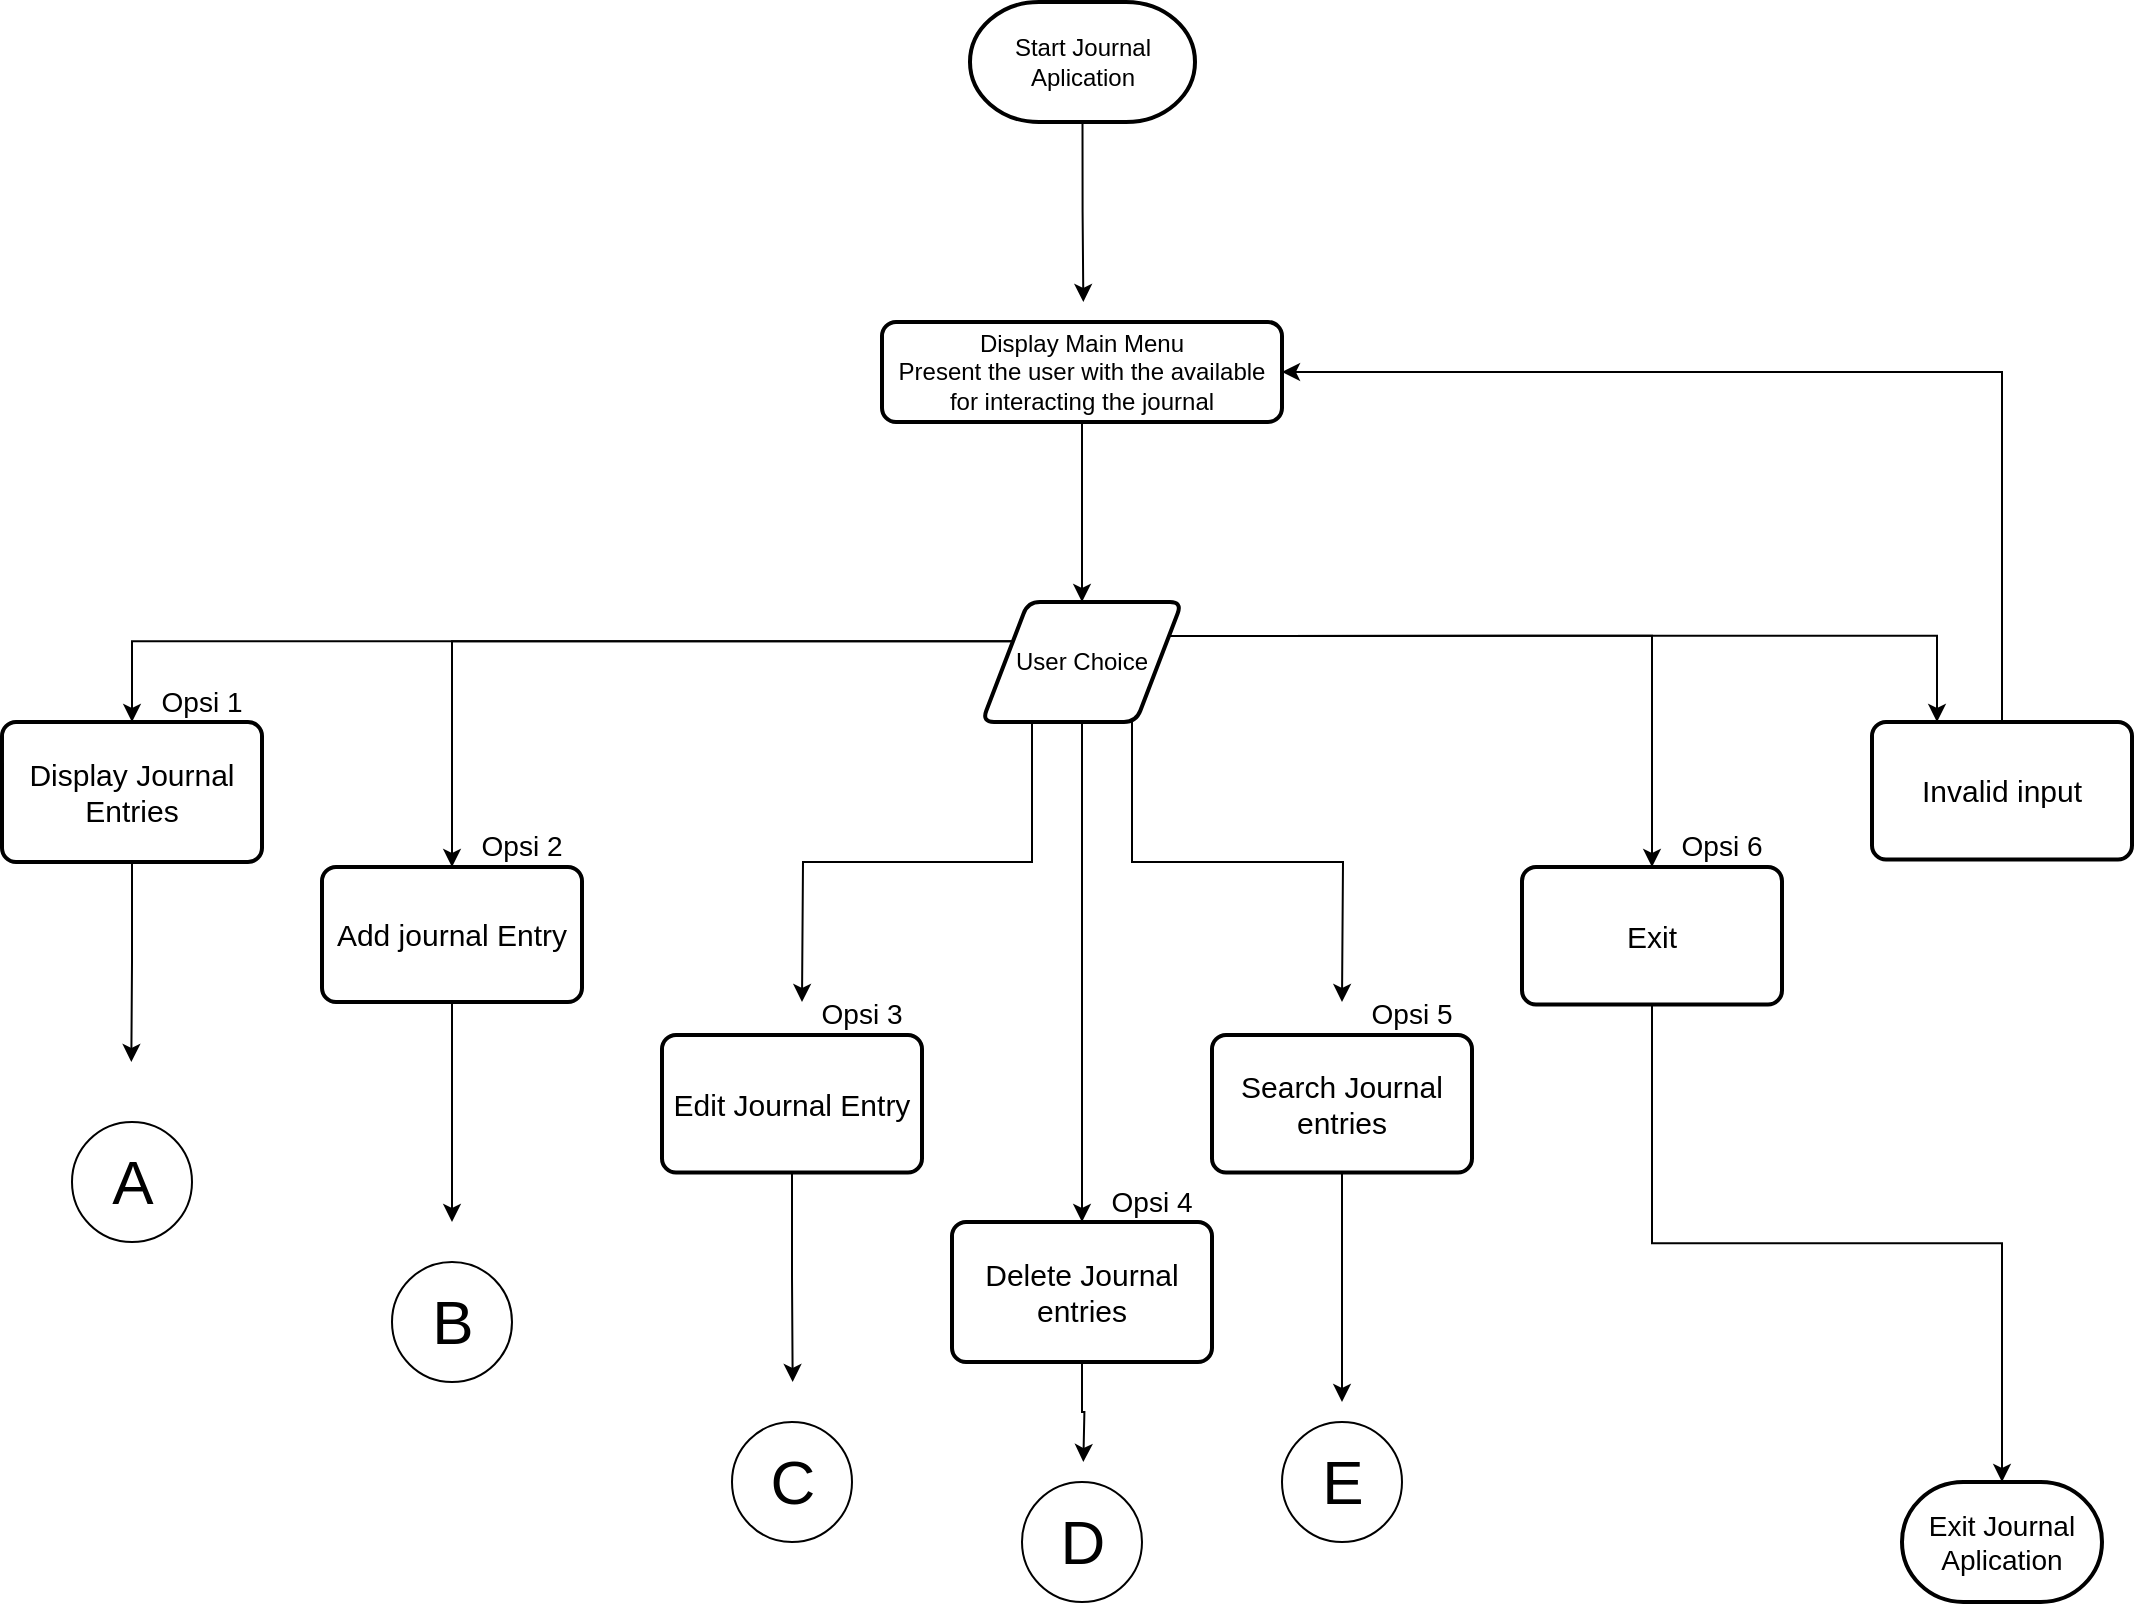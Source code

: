 <mxfile version="24.2.5" type="device" pages="6">
  <diagram name="main menu" id="_TrwueEMFc0tKbt6c7GQ">
    <mxGraphModel dx="1837" dy="1349" grid="1" gridSize="10" guides="1" tooltips="1" connect="1" arrows="1" fold="1" page="1" pageScale="1" pageWidth="1100" pageHeight="850" math="0" shadow="0">
      <root>
        <mxCell id="0" />
        <mxCell id="1" parent="0" />
        <mxCell id="dwFOYGf80-JnJF7zCyJz-13" style="edgeStyle=orthogonalEdgeStyle;rounded=0;orthogonalLoop=1;jettySize=auto;html=1;exitX=0.5;exitY=1;exitDx=0;exitDy=0;exitPerimeter=0;" edge="1" parent="1" source="dwFOYGf80-JnJF7zCyJz-1">
          <mxGeometry relative="1" as="geometry">
            <mxPoint x="550.667" y="170" as="targetPoint" />
          </mxGeometry>
        </mxCell>
        <mxCell id="dwFOYGf80-JnJF7zCyJz-1" value="Start Journal Aplication" style="strokeWidth=2;html=1;shape=mxgraph.flowchart.terminator;whiteSpace=wrap;" vertex="1" parent="1">
          <mxGeometry x="494" y="20" width="112.5" height="60" as="geometry" />
        </mxCell>
        <mxCell id="dwFOYGf80-JnJF7zCyJz-53" style="edgeStyle=orthogonalEdgeStyle;rounded=0;orthogonalLoop=1;jettySize=auto;html=1;exitX=0.5;exitY=1;exitDx=0;exitDy=0;entryX=0.5;entryY=0;entryDx=0;entryDy=0;" edge="1" parent="1" source="dwFOYGf80-JnJF7zCyJz-2" target="dwFOYGf80-JnJF7zCyJz-29">
          <mxGeometry relative="1" as="geometry" />
        </mxCell>
        <mxCell id="dwFOYGf80-JnJF7zCyJz-2" value="Display Main Menu&lt;div&gt;Present the user with the available for interacting the journal&lt;/div&gt;" style="rounded=1;whiteSpace=wrap;html=1;absoluteArcSize=1;arcSize=14;strokeWidth=2;" vertex="1" parent="1">
          <mxGeometry x="450" y="180" width="200" height="50" as="geometry" />
        </mxCell>
        <mxCell id="dwFOYGf80-JnJF7zCyJz-40" style="edgeStyle=orthogonalEdgeStyle;rounded=0;orthogonalLoop=1;jettySize=auto;html=1;exitX=0.5;exitY=1;exitDx=0;exitDy=0;" edge="1" parent="1" source="dwFOYGf80-JnJF7zCyJz-5">
          <mxGeometry relative="1" as="geometry">
            <mxPoint x="74.667" y="550" as="targetPoint" />
          </mxGeometry>
        </mxCell>
        <mxCell id="dwFOYGf80-JnJF7zCyJz-5" value="Display Journal Entries" style="rounded=1;whiteSpace=wrap;html=1;absoluteArcSize=1;arcSize=14;strokeWidth=2;fontSize=15;" vertex="1" parent="1">
          <mxGeometry x="10" y="380" width="130" height="70" as="geometry" />
        </mxCell>
        <mxCell id="dwFOYGf80-JnJF7zCyJz-41" style="edgeStyle=orthogonalEdgeStyle;rounded=0;orthogonalLoop=1;jettySize=auto;html=1;" edge="1" parent="1" source="dwFOYGf80-JnJF7zCyJz-6">
          <mxGeometry relative="1" as="geometry">
            <mxPoint x="235" y="630" as="targetPoint" />
          </mxGeometry>
        </mxCell>
        <mxCell id="dwFOYGf80-JnJF7zCyJz-6" value="Add journal Entry" style="rounded=1;whiteSpace=wrap;html=1;absoluteArcSize=1;arcSize=14;strokeWidth=2;fontSize=15;" vertex="1" parent="1">
          <mxGeometry x="170" y="452.5" width="130" height="67.5" as="geometry" />
        </mxCell>
        <mxCell id="dwFOYGf80-JnJF7zCyJz-42" style="edgeStyle=orthogonalEdgeStyle;rounded=0;orthogonalLoop=1;jettySize=auto;html=1;exitX=0.5;exitY=1;exitDx=0;exitDy=0;" edge="1" parent="1" source="dwFOYGf80-JnJF7zCyJz-7">
          <mxGeometry relative="1" as="geometry">
            <mxPoint x="405.333" y="710" as="targetPoint" />
          </mxGeometry>
        </mxCell>
        <mxCell id="dwFOYGf80-JnJF7zCyJz-7" value="Edit Journal Entry" style="rounded=1;whiteSpace=wrap;html=1;absoluteArcSize=1;arcSize=14;strokeWidth=2;fontSize=15;" vertex="1" parent="1">
          <mxGeometry x="340" y="536.5" width="130" height="68.75" as="geometry" />
        </mxCell>
        <mxCell id="dwFOYGf80-JnJF7zCyJz-44" style="edgeStyle=orthogonalEdgeStyle;rounded=0;orthogonalLoop=1;jettySize=auto;html=1;exitX=0.5;exitY=1;exitDx=0;exitDy=0;" edge="1" parent="1" source="dwFOYGf80-JnJF7zCyJz-8">
          <mxGeometry relative="1" as="geometry">
            <mxPoint x="680" y="720" as="targetPoint" />
          </mxGeometry>
        </mxCell>
        <mxCell id="dwFOYGf80-JnJF7zCyJz-8" value="Search Journal entries" style="rounded=1;whiteSpace=wrap;html=1;absoluteArcSize=1;arcSize=14;strokeWidth=2;fontSize=15;" vertex="1" parent="1">
          <mxGeometry x="615" y="536.5" width="130" height="68.75" as="geometry" />
        </mxCell>
        <mxCell id="dwFOYGf80-JnJF7zCyJz-43" style="edgeStyle=orthogonalEdgeStyle;rounded=0;orthogonalLoop=1;jettySize=auto;html=1;exitX=0.5;exitY=1;exitDx=0;exitDy=0;" edge="1" parent="1" source="dwFOYGf80-JnJF7zCyJz-9">
          <mxGeometry relative="1" as="geometry">
            <mxPoint x="550.667" y="750" as="targetPoint" />
          </mxGeometry>
        </mxCell>
        <mxCell id="dwFOYGf80-JnJF7zCyJz-9" value="Delete Journal entries" style="rounded=1;whiteSpace=wrap;html=1;absoluteArcSize=1;arcSize=14;strokeWidth=2;fontSize=15;" vertex="1" parent="1">
          <mxGeometry x="485" y="630" width="130" height="70" as="geometry" />
        </mxCell>
        <mxCell id="dwFOYGf80-JnJF7zCyJz-10" value="Exit" style="rounded=1;whiteSpace=wrap;html=1;absoluteArcSize=1;arcSize=14;strokeWidth=2;fontSize=15;" vertex="1" parent="1">
          <mxGeometry x="770" y="452.5" width="130" height="68.75" as="geometry" />
        </mxCell>
        <mxCell id="dwFOYGf80-JnJF7zCyJz-21" value="Exit Journal Aplication" style="strokeWidth=2;html=1;shape=mxgraph.flowchart.terminator;whiteSpace=wrap;fontSize=14;" vertex="1" parent="1">
          <mxGeometry x="960" y="760" width="100" height="60" as="geometry" />
        </mxCell>
        <mxCell id="dwFOYGf80-JnJF7zCyJz-23" value="" style="verticalLabelPosition=bottom;verticalAlign=top;html=1;shape=mxgraph.flowchart.on-page_reference;" vertex="1" parent="1">
          <mxGeometry x="45" y="580" width="60" height="60" as="geometry" />
        </mxCell>
        <mxCell id="dwFOYGf80-JnJF7zCyJz-24" value="" style="verticalLabelPosition=bottom;verticalAlign=top;html=1;shape=mxgraph.flowchart.on-page_reference;" vertex="1" parent="1">
          <mxGeometry x="205" y="650" width="60" height="60" as="geometry" />
        </mxCell>
        <mxCell id="dwFOYGf80-JnJF7zCyJz-25" value="" style="verticalLabelPosition=bottom;verticalAlign=top;html=1;shape=mxgraph.flowchart.on-page_reference;" vertex="1" parent="1">
          <mxGeometry x="375" y="730" width="60" height="60" as="geometry" />
        </mxCell>
        <mxCell id="dwFOYGf80-JnJF7zCyJz-26" value="" style="verticalLabelPosition=bottom;verticalAlign=top;html=1;shape=mxgraph.flowchart.on-page_reference;" vertex="1" parent="1">
          <mxGeometry x="520" y="760" width="60" height="60" as="geometry" />
        </mxCell>
        <mxCell id="dwFOYGf80-JnJF7zCyJz-27" value="" style="verticalLabelPosition=bottom;verticalAlign=top;html=1;shape=mxgraph.flowchart.on-page_reference;" vertex="1" parent="1">
          <mxGeometry x="650" y="730" width="60" height="60" as="geometry" />
        </mxCell>
        <mxCell id="dwFOYGf80-JnJF7zCyJz-39" style="edgeStyle=orthogonalEdgeStyle;rounded=0;orthogonalLoop=1;jettySize=auto;html=1;exitX=0.5;exitY=0;exitDx=0;exitDy=0;entryX=1;entryY=0.5;entryDx=0;entryDy=0;" edge="1" parent="1" source="dwFOYGf80-JnJF7zCyJz-28" target="dwFOYGf80-JnJF7zCyJz-2">
          <mxGeometry relative="1" as="geometry" />
        </mxCell>
        <mxCell id="dwFOYGf80-JnJF7zCyJz-28" value="Invalid input" style="rounded=1;whiteSpace=wrap;html=1;absoluteArcSize=1;arcSize=14;strokeWidth=2;fontSize=15;" vertex="1" parent="1">
          <mxGeometry x="945" y="380" width="130" height="68.75" as="geometry" />
        </mxCell>
        <mxCell id="dwFOYGf80-JnJF7zCyJz-31" style="edgeStyle=orthogonalEdgeStyle;rounded=0;orthogonalLoop=1;jettySize=auto;html=1;exitX=0;exitY=0.25;exitDx=0;exitDy=0;entryX=0.5;entryY=0;entryDx=0;entryDy=0;" edge="1" parent="1" source="dwFOYGf80-JnJF7zCyJz-29" target="dwFOYGf80-JnJF7zCyJz-5">
          <mxGeometry relative="1" as="geometry" />
        </mxCell>
        <mxCell id="dwFOYGf80-JnJF7zCyJz-32" style="edgeStyle=orthogonalEdgeStyle;rounded=0;orthogonalLoop=1;jettySize=auto;html=1;exitX=0;exitY=0.25;exitDx=0;exitDy=0;entryX=0.5;entryY=0;entryDx=0;entryDy=0;" edge="1" parent="1" source="dwFOYGf80-JnJF7zCyJz-29" target="dwFOYGf80-JnJF7zCyJz-6">
          <mxGeometry relative="1" as="geometry" />
        </mxCell>
        <mxCell id="dwFOYGf80-JnJF7zCyJz-34" style="edgeStyle=orthogonalEdgeStyle;rounded=0;orthogonalLoop=1;jettySize=auto;html=1;exitX=0.25;exitY=1;exitDx=0;exitDy=0;" edge="1" parent="1" source="dwFOYGf80-JnJF7zCyJz-29">
          <mxGeometry relative="1" as="geometry">
            <mxPoint x="410" y="520" as="targetPoint" />
          </mxGeometry>
        </mxCell>
        <mxCell id="dwFOYGf80-JnJF7zCyJz-35" style="edgeStyle=orthogonalEdgeStyle;rounded=0;orthogonalLoop=1;jettySize=auto;html=1;exitX=0.5;exitY=1;exitDx=0;exitDy=0;entryX=0.5;entryY=0;entryDx=0;entryDy=0;" edge="1" parent="1" source="dwFOYGf80-JnJF7zCyJz-29" target="dwFOYGf80-JnJF7zCyJz-9">
          <mxGeometry relative="1" as="geometry" />
        </mxCell>
        <mxCell id="dwFOYGf80-JnJF7zCyJz-36" style="edgeStyle=orthogonalEdgeStyle;rounded=0;orthogonalLoop=1;jettySize=auto;html=1;exitX=0.75;exitY=1;exitDx=0;exitDy=0;" edge="1" parent="1" source="dwFOYGf80-JnJF7zCyJz-29">
          <mxGeometry relative="1" as="geometry">
            <mxPoint x="680" y="520" as="targetPoint" />
          </mxGeometry>
        </mxCell>
        <mxCell id="dwFOYGf80-JnJF7zCyJz-37" style="edgeStyle=orthogonalEdgeStyle;rounded=0;orthogonalLoop=1;jettySize=auto;html=1;exitX=1;exitY=0.25;exitDx=0;exitDy=0;entryX=0.5;entryY=0;entryDx=0;entryDy=0;" edge="1" parent="1" source="dwFOYGf80-JnJF7zCyJz-29" target="dwFOYGf80-JnJF7zCyJz-10">
          <mxGeometry relative="1" as="geometry" />
        </mxCell>
        <mxCell id="dwFOYGf80-JnJF7zCyJz-38" style="edgeStyle=orthogonalEdgeStyle;rounded=0;orthogonalLoop=1;jettySize=auto;html=1;exitX=1;exitY=0.25;exitDx=0;exitDy=0;entryX=0.25;entryY=0;entryDx=0;entryDy=0;" edge="1" parent="1" source="dwFOYGf80-JnJF7zCyJz-29" target="dwFOYGf80-JnJF7zCyJz-28">
          <mxGeometry relative="1" as="geometry" />
        </mxCell>
        <mxCell id="dwFOYGf80-JnJF7zCyJz-29" value="User Choice" style="shape=parallelogram;html=1;strokeWidth=2;perimeter=parallelogramPerimeter;whiteSpace=wrap;rounded=1;arcSize=12;size=0.23;" vertex="1" parent="1">
          <mxGeometry x="500" y="320" width="100" height="60" as="geometry" />
        </mxCell>
        <mxCell id="dwFOYGf80-JnJF7zCyJz-30" style="edgeStyle=orthogonalEdgeStyle;rounded=0;orthogonalLoop=1;jettySize=auto;html=1;exitX=0.5;exitY=1;exitDx=0;exitDy=0;entryX=0.5;entryY=0;entryDx=0;entryDy=0;entryPerimeter=0;" edge="1" parent="1" source="dwFOYGf80-JnJF7zCyJz-10" target="dwFOYGf80-JnJF7zCyJz-21">
          <mxGeometry relative="1" as="geometry" />
        </mxCell>
        <mxCell id="dwFOYGf80-JnJF7zCyJz-45" value="&lt;font style=&quot;font-size: 31px;&quot;&gt;A&lt;/font&gt;" style="text;html=1;align=center;verticalAlign=middle;whiteSpace=wrap;rounded=0;" vertex="1" parent="1">
          <mxGeometry x="37.5" y="587.5" width="75" height="45" as="geometry" />
        </mxCell>
        <mxCell id="dwFOYGf80-JnJF7zCyJz-46" value="&lt;font style=&quot;font-size: 31px;&quot;&gt;B&lt;/font&gt;" style="text;html=1;align=center;verticalAlign=middle;whiteSpace=wrap;rounded=0;" vertex="1" parent="1">
          <mxGeometry x="197.5" y="657.5" width="75" height="45" as="geometry" />
        </mxCell>
        <mxCell id="dwFOYGf80-JnJF7zCyJz-47" value="&lt;font style=&quot;font-size: 31px;&quot;&gt;C&lt;/font&gt;" style="text;html=1;align=center;verticalAlign=middle;whiteSpace=wrap;rounded=0;" vertex="1" parent="1">
          <mxGeometry x="367.5" y="737.5" width="75" height="45" as="geometry" />
        </mxCell>
        <mxCell id="dwFOYGf80-JnJF7zCyJz-48" value="&lt;font style=&quot;font-size: 31px;&quot;&gt;D&lt;/font&gt;&lt;span style=&quot;color: rgba(0, 0, 0, 0); font-family: monospace; font-size: 0px; text-align: start; text-wrap: nowrap;&quot;&gt;%3CmxGraphModel%3E%3Croot%3E%3CmxCell%20id%3D%220%22%2F%3E%3CmxCell%20id%3D%221%22%20parent%3D%220%22%2F%3E%3CmxCell%20id%3D%222%22%20value%3D%22%26lt%3Bfont%20style%3D%26quot%3Bfont-size%3A%2031px%3B%26quot%3B%26gt%3BA%26lt%3B%2Ffont%26gt%3B%22%20style%3D%22text%3Bhtml%3D1%3Balign%3Dcenter%3BverticalAlign%3Dmiddle%3BwhiteSpace%3Dwrap%3Brounded%3D0%3B%22%20vertex%3D%221%22%20parent%3D%221%22%3E%3CmxGeometry%20x%3D%2237.5%22%20y%3D%22587.5%22%20width%3D%2275%22%20height%3D%2245%22%20as%3D%22geometry%22%2F%3E%3C%2FmxCell%3E%3C%2Froot%3E%3C%2FmxGraphModel%3E&lt;/span&gt;" style="text;html=1;align=center;verticalAlign=middle;whiteSpace=wrap;rounded=0;" vertex="1" parent="1">
          <mxGeometry x="512.75" y="767.5" width="75" height="45" as="geometry" />
        </mxCell>
        <mxCell id="dwFOYGf80-JnJF7zCyJz-49" value="&lt;span style=&quot;font-size: 31px;&quot;&gt;E&lt;/span&gt;" style="text;html=1;align=center;verticalAlign=middle;whiteSpace=wrap;rounded=0;" vertex="1" parent="1">
          <mxGeometry x="642.5" y="737.5" width="75" height="45" as="geometry" />
        </mxCell>
        <mxCell id="dwFOYGf80-JnJF7zCyJz-50" value="Opsi 1" style="text;html=1;align=center;verticalAlign=middle;whiteSpace=wrap;rounded=0;fontSize=14;" vertex="1" parent="1">
          <mxGeometry x="80" y="355" width="60" height="30" as="geometry" />
        </mxCell>
        <mxCell id="dwFOYGf80-JnJF7zCyJz-51" value="Opsi 2" style="text;html=1;align=center;verticalAlign=middle;whiteSpace=wrap;rounded=0;fontSize=14;" vertex="1" parent="1">
          <mxGeometry x="240" y="427" width="60" height="30" as="geometry" />
        </mxCell>
        <mxCell id="dwFOYGf80-JnJF7zCyJz-52" value="Opsi 3" style="text;html=1;align=center;verticalAlign=middle;whiteSpace=wrap;rounded=0;fontSize=14;" vertex="1" parent="1">
          <mxGeometry x="410" y="510.5" width="60" height="30" as="geometry" />
        </mxCell>
        <mxCell id="dwFOYGf80-JnJF7zCyJz-54" value="Opsi 4" style="text;html=1;align=center;verticalAlign=middle;whiteSpace=wrap;rounded=0;fontSize=14;" vertex="1" parent="1">
          <mxGeometry x="555" y="604.5" width="60" height="30" as="geometry" />
        </mxCell>
        <mxCell id="dwFOYGf80-JnJF7zCyJz-55" value="Opsi 5" style="text;html=1;align=center;verticalAlign=middle;whiteSpace=wrap;rounded=0;fontSize=14;" vertex="1" parent="1">
          <mxGeometry x="685" y="510.5" width="60" height="30" as="geometry" />
        </mxCell>
        <mxCell id="dwFOYGf80-JnJF7zCyJz-56" value="Opsi 6" style="text;html=1;align=center;verticalAlign=middle;whiteSpace=wrap;rounded=0;fontSize=14;" vertex="1" parent="1">
          <mxGeometry x="840" y="426.5" width="60" height="30" as="geometry" />
        </mxCell>
      </root>
    </mxGraphModel>
  </diagram>
  <diagram id="R4q3JD5ACmgwENH57Ml1" name="display journal">
    <mxGraphModel dx="1493" dy="1096" grid="1" gridSize="10" guides="1" tooltips="1" connect="1" arrows="1" fold="1" page="1" pageScale="1" pageWidth="1100" pageHeight="850" math="0" shadow="0">
      <root>
        <mxCell id="0" />
        <mxCell id="1" parent="0" />
        <mxCell id="lUAWN3zUiulaoIeGazXk-6" style="edgeStyle=orthogonalEdgeStyle;rounded=0;orthogonalLoop=1;jettySize=auto;html=1;" edge="1" parent="1" source="408fOBk4vKlH883V01qx-3">
          <mxGeometry relative="1" as="geometry">
            <mxPoint x="550" y="100" as="targetPoint" />
          </mxGeometry>
        </mxCell>
        <mxCell id="408fOBk4vKlH883V01qx-3" value="A" style="strokeWidth=2;html=1;shape=mxgraph.flowchart.start_2;whiteSpace=wrap;fontSize=25;" vertex="1" parent="1">
          <mxGeometry x="525" y="20" width="50" height="50" as="geometry" />
        </mxCell>
        <mxCell id="408fOBk4vKlH883V01qx-4" value="Display Journal Entries" style="rounded=1;whiteSpace=wrap;html=1;absoluteArcSize=1;arcSize=14;strokeWidth=2;fontSize=17;" vertex="1" parent="1">
          <mxGeometry x="490" y="110" width="120" height="70" as="geometry" />
        </mxCell>
        <mxCell id="lUAWN3zUiulaoIeGazXk-8" style="edgeStyle=orthogonalEdgeStyle;rounded=0;orthogonalLoop=1;jettySize=auto;html=1;exitX=0;exitY=0.5;exitDx=0;exitDy=0;exitPerimeter=0;" edge="1" parent="1" source="408fOBk4vKlH883V01qx-5">
          <mxGeometry relative="1" as="geometry">
            <mxPoint x="260" y="350.0" as="targetPoint" />
          </mxGeometry>
        </mxCell>
        <mxCell id="lUAWN3zUiulaoIeGazXk-9" style="edgeStyle=orthogonalEdgeStyle;rounded=0;orthogonalLoop=1;jettySize=auto;html=1;entryX=0.5;entryY=0;entryDx=0;entryDy=0;" edge="1" parent="1" source="408fOBk4vKlH883V01qx-5" target="408fOBk4vKlH883V01qx-7">
          <mxGeometry relative="1" as="geometry" />
        </mxCell>
        <mxCell id="408fOBk4vKlH883V01qx-5" value="are there any journal entries" style="strokeWidth=2;html=1;shape=mxgraph.flowchart.decision;whiteSpace=wrap;fontSize=11;" vertex="1" parent="1">
          <mxGeometry x="500" y="237" width="100" height="100" as="geometry" />
        </mxCell>
        <mxCell id="408fOBk4vKlH883V01qx-6" value="No journal entries available" style="rounded=1;whiteSpace=wrap;html=1;absoluteArcSize=1;arcSize=14;strokeWidth=2;fontSize=15;" vertex="1" parent="1">
          <mxGeometry x="170" y="355" width="160" height="70" as="geometry" />
        </mxCell>
        <mxCell id="lUAWN3zUiulaoIeGazXk-10" style="edgeStyle=orthogonalEdgeStyle;rounded=0;orthogonalLoop=1;jettySize=auto;html=1;exitX=0.5;exitY=1;exitDx=0;exitDy=0;entryX=0.5;entryY=0;entryDx=0;entryDy=0;" edge="1" parent="1" source="408fOBk4vKlH883V01qx-7" target="408fOBk4vKlH883V01qx-9">
          <mxGeometry relative="1" as="geometry" />
        </mxCell>
        <mxCell id="408fOBk4vKlH883V01qx-7" value="Prepare table data" style="rounded=1;whiteSpace=wrap;html=1;absoluteArcSize=1;arcSize=14;strokeWidth=2;fontSize=15;" vertex="1" parent="1">
          <mxGeometry x="730" y="365" width="100" height="60" as="geometry" />
        </mxCell>
        <mxCell id="lUAWN3zUiulaoIeGazXk-11" style="edgeStyle=orthogonalEdgeStyle;rounded=0;orthogonalLoop=1;jettySize=auto;html=1;exitX=0;exitY=0.5;exitDx=0;exitDy=0;entryX=0.5;entryY=0;entryDx=0;entryDy=0;" edge="1" parent="1" source="408fOBk4vKlH883V01qx-9" target="408fOBk4vKlH883V01qx-10">
          <mxGeometry relative="1" as="geometry" />
        </mxCell>
        <mxCell id="zvMk3XFFDe3pGwBDyfSQ-1" style="edgeStyle=orthogonalEdgeStyle;rounded=0;orthogonalLoop=1;jettySize=auto;html=1;exitX=1;exitY=0.5;exitDx=0;exitDy=0;entryX=0.5;entryY=0;entryDx=0;entryDy=0;" edge="1" parent="1" source="408fOBk4vKlH883V01qx-9" target="lUAWN3zUiulaoIeGazXk-4">
          <mxGeometry relative="1" as="geometry" />
        </mxCell>
        <mxCell id="408fOBk4vKlH883V01qx-9" value="Filter by category?" style="rounded=1;whiteSpace=wrap;html=1;absoluteArcSize=1;arcSize=14;strokeWidth=2;fontSize=15;" vertex="1" parent="1">
          <mxGeometry x="550" y="470" width="100" height="60" as="geometry" />
        </mxCell>
        <mxCell id="lUAWN3zUiulaoIeGazXk-12" style="edgeStyle=orthogonalEdgeStyle;rounded=0;orthogonalLoop=1;jettySize=auto;html=1;exitX=0.5;exitY=1;exitDx=0;exitDy=0;entryX=0.5;entryY=0;entryDx=0;entryDy=0;" edge="1" parent="1" source="408fOBk4vKlH883V01qx-10" target="lUAWN3zUiulaoIeGazXk-1">
          <mxGeometry relative="1" as="geometry" />
        </mxCell>
        <mxCell id="408fOBk4vKlH883V01qx-10" value="Get category form user input" style="rounded=1;whiteSpace=wrap;html=1;absoluteArcSize=1;arcSize=14;strokeWidth=2;fontSize=15;" vertex="1" parent="1">
          <mxGeometry x="390" y="530" width="100" height="60" as="geometry" />
        </mxCell>
        <mxCell id="lUAWN3zUiulaoIeGazXk-13" style="edgeStyle=orthogonalEdgeStyle;rounded=0;orthogonalLoop=1;jettySize=auto;html=1;exitX=0.5;exitY=1;exitDx=0;exitDy=0;entryX=0.5;entryY=0;entryDx=0;entryDy=0;" edge="1" parent="1" source="lUAWN3zUiulaoIeGazXk-1" target="lUAWN3zUiulaoIeGazXk-2">
          <mxGeometry relative="1" as="geometry" />
        </mxCell>
        <mxCell id="zvMk3XFFDe3pGwBDyfSQ-2" style="edgeStyle=orthogonalEdgeStyle;rounded=0;orthogonalLoop=1;jettySize=auto;html=1;exitX=1;exitY=0.5;exitDx=0;exitDy=0;entryX=0;entryY=0.5;entryDx=0;entryDy=0;" edge="1" parent="1" source="lUAWN3zUiulaoIeGazXk-1" target="lUAWN3zUiulaoIeGazXk-4">
          <mxGeometry relative="1" as="geometry" />
        </mxCell>
        <mxCell id="lUAWN3zUiulaoIeGazXk-1" value="Filter entries by category" style="rounded=1;whiteSpace=wrap;html=1;absoluteArcSize=1;arcSize=14;strokeWidth=2;fontSize=15;" vertex="1" parent="1">
          <mxGeometry x="330" y="630" width="100" height="60" as="geometry" />
        </mxCell>
        <mxCell id="lUAWN3zUiulaoIeGazXk-2" value="display a massage when there are no entries matching&amp;nbsp;&amp;nbsp;" style="rounded=1;whiteSpace=wrap;html=1;absoluteArcSize=1;arcSize=14;strokeWidth=2;fontSize=15;" vertex="1" parent="1">
          <mxGeometry x="100" y="740" width="205" height="60" as="geometry" />
        </mxCell>
        <mxCell id="lUAWN3zUiulaoIeGazXk-4" value="display journal entries" style="rounded=1;whiteSpace=wrap;html=1;absoluteArcSize=1;arcSize=14;strokeWidth=2;fontSize=15;" vertex="1" parent="1">
          <mxGeometry x="677.5" y="690" width="205" height="60" as="geometry" />
        </mxCell>
        <mxCell id="lUAWN3zUiulaoIeGazXk-5" value="end journal entries" style="strokeWidth=2;html=1;shape=mxgraph.flowchart.terminator;whiteSpace=wrap;" vertex="1" parent="1">
          <mxGeometry x="910" y="770" width="100" height="60" as="geometry" />
        </mxCell>
        <mxCell id="zvMk3XFFDe3pGwBDyfSQ-3" style="edgeStyle=orthogonalEdgeStyle;rounded=0;orthogonalLoop=1;jettySize=auto;html=1;exitX=0.5;exitY=1;exitDx=0;exitDy=0;entryX=0;entryY=0.5;entryDx=0;entryDy=0;entryPerimeter=0;" edge="1" parent="1" source="lUAWN3zUiulaoIeGazXk-4" target="lUAWN3zUiulaoIeGazXk-5">
          <mxGeometry relative="1" as="geometry" />
        </mxCell>
        <mxCell id="JbA9TMpmQX5Qu_x8E3zZ-1" style="edgeStyle=orthogonalEdgeStyle;rounded=0;orthogonalLoop=1;jettySize=auto;html=1;exitX=0.5;exitY=1;exitDx=0;exitDy=0;entryX=0.5;entryY=0;entryDx=0;entryDy=0;entryPerimeter=0;" edge="1" parent="1" source="408fOBk4vKlH883V01qx-4" target="408fOBk4vKlH883V01qx-5">
          <mxGeometry relative="1" as="geometry" />
        </mxCell>
        <mxCell id="5_3H3R726ACUBwnZuhlD-1" value="Yes" style="text;html=1;align=center;verticalAlign=middle;whiteSpace=wrap;rounded=0;" vertex="1" parent="1">
          <mxGeometry x="461" y="477" width="60" height="30" as="geometry" />
        </mxCell>
        <mxCell id="5_3H3R726ACUBwnZuhlD-2" value="No" style="text;html=1;align=center;verticalAlign=middle;whiteSpace=wrap;rounded=0;" vertex="1" parent="1">
          <mxGeometry x="700" y="475" width="60" height="30" as="geometry" />
        </mxCell>
      </root>
    </mxGraphModel>
  </diagram>
  <diagram id="XymyC_WIc8Oq4FMrxPOC" name="add journal">
    <mxGraphModel dx="1493" dy="1096" grid="1" gridSize="10" guides="1" tooltips="1" connect="1" arrows="1" fold="1" page="1" pageScale="1" pageWidth="1100" pageHeight="850" math="0" shadow="0">
      <root>
        <mxCell id="0" />
        <mxCell id="1" parent="0" />
        <mxCell id="fsI_CZYYgqHfwgHmsLym-7" style="edgeStyle=orthogonalEdgeStyle;rounded=0;orthogonalLoop=1;jettySize=auto;html=1;exitX=0.5;exitY=1;exitDx=0;exitDy=0;exitPerimeter=0;" edge="1" parent="1" source="Pfs6Nf1bl-q2eb_8-riN-1">
          <mxGeometry relative="1" as="geometry">
            <mxPoint x="550" y="100" as="targetPoint" />
          </mxGeometry>
        </mxCell>
        <mxCell id="Pfs6Nf1bl-q2eb_8-riN-1" value="B" style="strokeWidth=2;html=1;shape=mxgraph.flowchart.start_2;whiteSpace=wrap;fontSize=25;" vertex="1" parent="1">
          <mxGeometry x="525" y="10" width="50" height="50" as="geometry" />
        </mxCell>
        <mxCell id="fsI_CZYYgqHfwgHmsLym-8" style="edgeStyle=orthogonalEdgeStyle;rounded=0;orthogonalLoop=1;jettySize=auto;html=1;exitX=0.5;exitY=1;exitDx=0;exitDy=0;entryX=0.5;entryY=0;entryDx=0;entryDy=0;" edge="1" parent="1" source="Pfs6Nf1bl-q2eb_8-riN-2" target="Pfs6Nf1bl-q2eb_8-riN-3">
          <mxGeometry relative="1" as="geometry" />
        </mxCell>
        <mxCell id="Pfs6Nf1bl-q2eb_8-riN-2" value="&lt;font style=&quot;font-size: 15px;&quot;&gt;Add journal entries&lt;/font&gt;" style="rounded=1;whiteSpace=wrap;html=1;absoluteArcSize=1;arcSize=14;strokeWidth=2;" vertex="1" parent="1">
          <mxGeometry x="500" y="110" width="100" height="60" as="geometry" />
        </mxCell>
        <mxCell id="fsI_CZYYgqHfwgHmsLym-14" style="edgeStyle=orthogonalEdgeStyle;rounded=0;orthogonalLoop=1;jettySize=auto;html=1;exitX=0.5;exitY=1;exitDx=0;exitDy=0;entryX=0;entryY=0.5;entryDx=0;entryDy=0;fillColor=#e51400;strokeColor=#B20000;" edge="1" parent="1" source="Pfs6Nf1bl-q2eb_8-riN-3" target="fsI_CZYYgqHfwgHmsLym-2">
          <mxGeometry relative="1" as="geometry" />
        </mxCell>
        <mxCell id="Pfs6Nf1bl-q2eb_8-riN-3" value="Enter date of entry journal" style="rounded=1;whiteSpace=wrap;html=1;absoluteArcSize=1;arcSize=14;strokeWidth=2;fontSize=15;" vertex="1" parent="1">
          <mxGeometry x="485" y="230" width="130" height="50" as="geometry" />
        </mxCell>
        <mxCell id="fsI_CZYYgqHfwgHmsLym-10" style="edgeStyle=orthogonalEdgeStyle;rounded=0;orthogonalLoop=1;jettySize=auto;html=1;exitX=0.5;exitY=1;exitDx=0;exitDy=0;entryX=0.5;entryY=0;entryDx=0;entryDy=0;" edge="1" parent="1" source="fsI_CZYYgqHfwgHmsLym-1" target="fsI_CZYYgqHfwgHmsLym-3">
          <mxGeometry relative="1" as="geometry" />
        </mxCell>
        <mxCell id="fsI_CZYYgqHfwgHmsLym-1" value="valid date input" style="rounded=1;whiteSpace=wrap;html=1;absoluteArcSize=1;arcSize=14;strokeWidth=2;fontSize=15;" vertex="1" parent="1">
          <mxGeometry x="230" y="320" width="130" height="50" as="geometry" />
        </mxCell>
        <mxCell id="fsI_CZYYgqHfwgHmsLym-15" style="edgeStyle=orthogonalEdgeStyle;rounded=0;orthogonalLoop=1;jettySize=auto;html=1;exitX=0.5;exitY=0;exitDx=0;exitDy=0;entryX=1;entryY=0.5;entryDx=0;entryDy=0;fillColor=#e51400;strokeColor=#B20000;" edge="1" parent="1" source="fsI_CZYYgqHfwgHmsLym-2" target="Pfs6Nf1bl-q2eb_8-riN-3">
          <mxGeometry relative="1" as="geometry" />
        </mxCell>
        <mxCell id="fsI_CZYYgqHfwgHmsLym-2" value="invalid date input" style="rounded=1;whiteSpace=wrap;html=1;absoluteArcSize=1;arcSize=14;strokeWidth=2;fontSize=15;" vertex="1" parent="1">
          <mxGeometry x="800" y="450" width="130" height="50" as="geometry" />
        </mxCell>
        <mxCell id="fsI_CZYYgqHfwgHmsLym-11" style="edgeStyle=orthogonalEdgeStyle;rounded=0;orthogonalLoop=1;jettySize=auto;html=1;exitX=0.5;exitY=1;exitDx=0;exitDy=0;entryX=0.5;entryY=0;entryDx=0;entryDy=0;" edge="1" parent="1" source="fsI_CZYYgqHfwgHmsLym-3" target="fsI_CZYYgqHfwgHmsLym-4">
          <mxGeometry relative="1" as="geometry" />
        </mxCell>
        <mxCell id="fsI_CZYYgqHfwgHmsLym-3" value="Enter category of entry journal" style="rounded=1;whiteSpace=wrap;html=1;absoluteArcSize=1;arcSize=14;strokeWidth=2;fontSize=15;" vertex="1" parent="1">
          <mxGeometry x="230" y="440" width="130" height="50" as="geometry" />
        </mxCell>
        <mxCell id="fsI_CZYYgqHfwgHmsLym-12" style="edgeStyle=orthogonalEdgeStyle;rounded=0;orthogonalLoop=1;jettySize=auto;html=1;exitX=0.5;exitY=1;exitDx=0;exitDy=0;entryX=0.5;entryY=0;entryDx=0;entryDy=0;" edge="1" parent="1" source="fsI_CZYYgqHfwgHmsLym-4" target="fsI_CZYYgqHfwgHmsLym-5">
          <mxGeometry relative="1" as="geometry" />
        </mxCell>
        <mxCell id="fsI_CZYYgqHfwgHmsLym-4" value="Enter content of entry journal" style="rounded=1;whiteSpace=wrap;html=1;absoluteArcSize=1;arcSize=14;strokeWidth=2;fontSize=15;" vertex="1" parent="1">
          <mxGeometry x="230" y="550" width="130" height="50" as="geometry" />
        </mxCell>
        <mxCell id="fsI_CZYYgqHfwgHmsLym-13" style="edgeStyle=orthogonalEdgeStyle;rounded=0;orthogonalLoop=1;jettySize=auto;html=1;exitX=0.5;exitY=1;exitDx=0;exitDy=0;entryX=0.5;entryY=0;entryDx=0;entryDy=0;" edge="1" parent="1" source="fsI_CZYYgqHfwgHmsLym-5" target="fsI_CZYYgqHfwgHmsLym-6">
          <mxGeometry relative="1" as="geometry" />
        </mxCell>
        <mxCell id="fsI_CZYYgqHfwgHmsLym-5" value="add journal entry to the list" style="rounded=1;whiteSpace=wrap;html=1;absoluteArcSize=1;arcSize=14;strokeWidth=2;fontSize=15;" vertex="1" parent="1">
          <mxGeometry x="230" y="660" width="130" height="50" as="geometry" />
        </mxCell>
        <mxCell id="fsI_CZYYgqHfwgHmsLym-6" value="Journal entry added succesfully" style="rounded=1;whiteSpace=wrap;html=1;absoluteArcSize=1;arcSize=14;strokeWidth=2;fontSize=15;" vertex="1" parent="1">
          <mxGeometry x="415" y="770" width="270" height="50" as="geometry" />
        </mxCell>
        <mxCell id="fsI_CZYYgqHfwgHmsLym-9" style="edgeStyle=orthogonalEdgeStyle;rounded=0;orthogonalLoop=1;jettySize=auto;html=1;exitX=0;exitY=0.5;exitDx=0;exitDy=0;entryX=0.538;entryY=-0.12;entryDx=0;entryDy=0;entryPerimeter=0;" edge="1" parent="1" source="Pfs6Nf1bl-q2eb_8-riN-3" target="fsI_CZYYgqHfwgHmsLym-1">
          <mxGeometry relative="1" as="geometry" />
        </mxCell>
      </root>
    </mxGraphModel>
  </diagram>
  <diagram id="5b5yQjn6il9NFbJnQp0s" name="edit journal">
    <mxGraphModel dx="1405" dy="1032" grid="1" gridSize="10" guides="1" tooltips="1" connect="1" arrows="1" fold="1" page="1" pageScale="1" pageWidth="1100" pageHeight="850" math="0" shadow="0">
      <root>
        <mxCell id="0" />
        <mxCell id="1" parent="0" />
        <mxCell id="TYZRtcYqTmwILIfOaLf5-1" style="edgeStyle=orthogonalEdgeStyle;rounded=0;orthogonalLoop=1;jettySize=auto;html=1;exitX=1;exitY=0.5;exitDx=0;exitDy=0;exitPerimeter=0;entryX=0.5;entryY=0;entryDx=0;entryDy=0;" edge="1" parent="1" source="eLWFE__h6qoqg-Czy83o-1" target="mSB_bqdJTd2BYEfW_xG5-1">
          <mxGeometry relative="1" as="geometry" />
        </mxCell>
        <mxCell id="eLWFE__h6qoqg-Czy83o-1" value="C" style="strokeWidth=2;html=1;shape=mxgraph.flowchart.start_2;whiteSpace=wrap;fontSize=25;" vertex="1" parent="1">
          <mxGeometry x="270" y="10" width="50" height="50" as="geometry" />
        </mxCell>
        <mxCell id="TYZRtcYqTmwILIfOaLf5-2" style="edgeStyle=orthogonalEdgeStyle;rounded=0;orthogonalLoop=1;jettySize=auto;html=1;exitX=0.5;exitY=1;exitDx=0;exitDy=0;entryX=0.5;entryY=0;entryDx=0;entryDy=0;" edge="1" parent="1" source="mSB_bqdJTd2BYEfW_xG5-1" target="mSB_bqdJTd2BYEfW_xG5-2">
          <mxGeometry relative="1" as="geometry" />
        </mxCell>
        <mxCell id="mSB_bqdJTd2BYEfW_xG5-1" value="Edit journal entry" style="rounded=1;whiteSpace=wrap;html=1;absoluteArcSize=1;arcSize=14;strokeWidth=2;fontSize=15;" vertex="1" parent="1">
          <mxGeometry x="475" y="60" width="150" height="60" as="geometry" />
        </mxCell>
        <mxCell id="TYZRtcYqTmwILIfOaLf5-3" style="edgeStyle=orthogonalEdgeStyle;rounded=0;orthogonalLoop=1;jettySize=auto;html=1;exitX=0.5;exitY=1;exitDx=0;exitDy=0;entryX=0.5;entryY=0;entryDx=0;entryDy=0;" edge="1" parent="1" source="mSB_bqdJTd2BYEfW_xG5-2" target="mSB_bqdJTd2BYEfW_xG5-3">
          <mxGeometry relative="1" as="geometry" />
        </mxCell>
        <mxCell id="mSB_bqdJTd2BYEfW_xG5-2" value="Display journal entries" style="rounded=1;whiteSpace=wrap;html=1;absoluteArcSize=1;arcSize=14;strokeWidth=2;fontSize=15;" vertex="1" parent="1">
          <mxGeometry x="475" y="170" width="150" height="60" as="geometry" />
        </mxCell>
        <mxCell id="TYZRtcYqTmwILIfOaLf5-5" style="edgeStyle=orthogonalEdgeStyle;rounded=0;orthogonalLoop=1;jettySize=auto;html=1;exitX=0.5;exitY=1;exitDx=0;exitDy=0;entryX=0;entryY=0.5;entryDx=0;entryDy=0;fillColor=#e51400;strokeColor=#B20000;" edge="1" parent="1" source="mSB_bqdJTd2BYEfW_xG5-3" target="mSB_bqdJTd2BYEfW_xG5-5">
          <mxGeometry relative="1" as="geometry">
            <mxPoint x="710" y="620.0" as="targetPoint" />
          </mxGeometry>
        </mxCell>
        <mxCell id="mSB_bqdJTd2BYEfW_xG5-3" value="Get Entry journal index" style="rounded=1;whiteSpace=wrap;html=1;absoluteArcSize=1;arcSize=14;strokeWidth=2;fontSize=15;" vertex="1" parent="1">
          <mxGeometry x="475" y="290" width="150" height="60" as="geometry" />
        </mxCell>
        <mxCell id="TYZRtcYqTmwILIfOaLf5-8" style="edgeStyle=orthogonalEdgeStyle;rounded=0;orthogonalLoop=1;jettySize=auto;html=1;exitX=0.5;exitY=1;exitDx=0;exitDy=0;entryX=0.5;entryY=0;entryDx=0;entryDy=0;" edge="1" parent="1" source="mSB_bqdJTd2BYEfW_xG5-4" target="mSB_bqdJTd2BYEfW_xG5-6">
          <mxGeometry relative="1" as="geometry" />
        </mxCell>
        <mxCell id="mSB_bqdJTd2BYEfW_xG5-4" value="&lt;div&gt;Valid index&lt;/div&gt;" style="rounded=1;whiteSpace=wrap;html=1;absoluteArcSize=1;arcSize=14;strokeWidth=2;fontSize=15;" vertex="1" parent="1">
          <mxGeometry x="270" y="365" width="150" height="60" as="geometry" />
        </mxCell>
        <mxCell id="TYZRtcYqTmwILIfOaLf5-6" style="edgeStyle=orthogonalEdgeStyle;rounded=0;orthogonalLoop=1;jettySize=auto;html=1;exitX=0.5;exitY=0;exitDx=0;exitDy=0;entryX=1;entryY=0.5;entryDx=0;entryDy=0;fillColor=#e51400;strokeColor=#B20000;" edge="1" parent="1" source="mSB_bqdJTd2BYEfW_xG5-5" target="mSB_bqdJTd2BYEfW_xG5-3">
          <mxGeometry relative="1" as="geometry" />
        </mxCell>
        <mxCell id="mSB_bqdJTd2BYEfW_xG5-5" value="&lt;div&gt;Invalid index&lt;/div&gt;" style="rounded=1;whiteSpace=wrap;html=1;absoluteArcSize=1;arcSize=14;strokeWidth=2;fontSize=15;" vertex="1" parent="1">
          <mxGeometry x="780" y="530" width="150" height="60" as="geometry" />
        </mxCell>
        <mxCell id="TYZRtcYqTmwILIfOaLf5-9" style="edgeStyle=orthogonalEdgeStyle;rounded=0;orthogonalLoop=1;jettySize=auto;html=1;exitX=0.5;exitY=1;exitDx=0;exitDy=0;entryX=0.5;entryY=0;entryDx=0;entryDy=0;" edge="1" parent="1" source="mSB_bqdJTd2BYEfW_xG5-6" target="mSB_bqdJTd2BYEfW_xG5-7">
          <mxGeometry relative="1" as="geometry" />
        </mxCell>
        <mxCell id="mSB_bqdJTd2BYEfW_xG5-6" value="Get current entry detail" style="rounded=1;whiteSpace=wrap;html=1;absoluteArcSize=1;arcSize=14;strokeWidth=2;fontSize=15;" vertex="1" parent="1">
          <mxGeometry x="160" y="480" width="150" height="60" as="geometry" />
        </mxCell>
        <mxCell id="TYZRtcYqTmwILIfOaLf5-10" style="edgeStyle=orthogonalEdgeStyle;rounded=0;orthogonalLoop=1;jettySize=auto;html=1;entryX=0.5;entryY=0;entryDx=0;entryDy=0;" edge="1" parent="1" source="mSB_bqdJTd2BYEfW_xG5-7" target="mSB_bqdJTd2BYEfW_xG5-8">
          <mxGeometry relative="1" as="geometry" />
        </mxCell>
        <mxCell id="mSB_bqdJTd2BYEfW_xG5-7" value="Get new content" style="rounded=1;whiteSpace=wrap;html=1;absoluteArcSize=1;arcSize=14;strokeWidth=2;fontSize=15;" vertex="1" parent="1">
          <mxGeometry x="140" y="600" width="150" height="60" as="geometry" />
        </mxCell>
        <mxCell id="TYZRtcYqTmwILIfOaLf5-11" style="edgeStyle=orthogonalEdgeStyle;rounded=0;orthogonalLoop=1;jettySize=auto;html=1;exitX=0.5;exitY=1;exitDx=0;exitDy=0;entryX=0;entryY=0.5;entryDx=0;entryDy=0;" edge="1" parent="1" source="mSB_bqdJTd2BYEfW_xG5-8" target="mSB_bqdJTd2BYEfW_xG5-9">
          <mxGeometry relative="1" as="geometry" />
        </mxCell>
        <mxCell id="mSB_bqdJTd2BYEfW_xG5-8" value="Update Journal entry" style="rounded=1;whiteSpace=wrap;html=1;absoluteArcSize=1;arcSize=14;strokeWidth=2;fontSize=15;" vertex="1" parent="1">
          <mxGeometry x="360" y="670" width="150" height="60" as="geometry" />
        </mxCell>
        <mxCell id="mSB_bqdJTd2BYEfW_xG5-9" value="Journal entry has been edited" style="rounded=1;whiteSpace=wrap;html=1;absoluteArcSize=1;arcSize=14;strokeWidth=2;fontSize=15;" vertex="1" parent="1">
          <mxGeometry x="590" y="760" width="150" height="60" as="geometry" />
        </mxCell>
        <mxCell id="TYZRtcYqTmwILIfOaLf5-7" style="edgeStyle=orthogonalEdgeStyle;rounded=0;orthogonalLoop=1;jettySize=auto;html=1;exitX=0;exitY=0.5;exitDx=0;exitDy=0;entryX=0.45;entryY=0.015;entryDx=0;entryDy=0;entryPerimeter=0;" edge="1" parent="1" source="mSB_bqdJTd2BYEfW_xG5-3" target="mSB_bqdJTd2BYEfW_xG5-4">
          <mxGeometry relative="1" as="geometry" />
        </mxCell>
      </root>
    </mxGraphModel>
  </diagram>
  <diagram id="x_jJLvmNdZePp8M_rjYX" name="delete journal">
    <mxGraphModel dx="1137" dy="835" grid="1" gridSize="10" guides="1" tooltips="1" connect="1" arrows="1" fold="1" page="1" pageScale="1" pageWidth="1100" pageHeight="850" math="0" shadow="0">
      <root>
        <mxCell id="0" />
        <mxCell id="1" parent="0" />
        <mxCell id="A2ZJ5HgEPGOVqor6DBWE-10" style="edgeStyle=orthogonalEdgeStyle;rounded=0;orthogonalLoop=1;jettySize=auto;html=1;exitX=0.5;exitY=1;exitDx=0;exitDy=0;exitPerimeter=0;entryX=0.5;entryY=0;entryDx=0;entryDy=0;" edge="1" parent="1" source="A2ZJ5HgEPGOVqor6DBWE-1" target="A2ZJ5HgEPGOVqor6DBWE-2">
          <mxGeometry relative="1" as="geometry" />
        </mxCell>
        <mxCell id="A2ZJ5HgEPGOVqor6DBWE-1" value="&lt;font style=&quot;font-size: 24px;&quot;&gt;D&lt;/font&gt;" style="strokeWidth=2;html=1;shape=mxgraph.flowchart.start_2;whiteSpace=wrap;" vertex="1" parent="1">
          <mxGeometry x="520" y="10" width="60" height="60" as="geometry" />
        </mxCell>
        <mxCell id="A2ZJ5HgEPGOVqor6DBWE-11" style="edgeStyle=orthogonalEdgeStyle;rounded=0;orthogonalLoop=1;jettySize=auto;html=1;exitX=0.5;exitY=1;exitDx=0;exitDy=0;entryX=0.5;entryY=0;entryDx=0;entryDy=0;" edge="1" parent="1" source="A2ZJ5HgEPGOVqor6DBWE-2" target="A2ZJ5HgEPGOVqor6DBWE-3">
          <mxGeometry relative="1" as="geometry" />
        </mxCell>
        <mxCell id="A2ZJ5HgEPGOVqor6DBWE-2" value="&lt;font style=&quot;font-size: 14px;&quot;&gt;Delete journal entry&lt;/font&gt;" style="rounded=1;whiteSpace=wrap;html=1;absoluteArcSize=1;arcSize=14;strokeWidth=2;" vertex="1" parent="1">
          <mxGeometry x="470" y="160" width="160" height="60" as="geometry" />
        </mxCell>
        <mxCell id="A2ZJ5HgEPGOVqor6DBWE-12" style="edgeStyle=orthogonalEdgeStyle;rounded=0;orthogonalLoop=1;jettySize=auto;html=1;exitX=0.5;exitY=1;exitDx=0;exitDy=0;entryX=0.5;entryY=0;entryDx=0;entryDy=0;" edge="1" parent="1" source="A2ZJ5HgEPGOVqor6DBWE-3" target="A2ZJ5HgEPGOVqor6DBWE-5">
          <mxGeometry relative="1" as="geometry" />
        </mxCell>
        <mxCell id="A2ZJ5HgEPGOVqor6DBWE-3" value="&lt;font style=&quot;font-size: 14px;&quot;&gt;Display Journal entry&lt;/font&gt;" style="rounded=1;whiteSpace=wrap;html=1;absoluteArcSize=1;arcSize=14;strokeWidth=2;" vertex="1" parent="1">
          <mxGeometry x="470" y="280" width="160" height="60" as="geometry" />
        </mxCell>
        <mxCell id="A2ZJ5HgEPGOVqor6DBWE-13" style="edgeStyle=orthogonalEdgeStyle;rounded=0;orthogonalLoop=1;jettySize=auto;html=1;exitX=0;exitY=0.5;exitDx=0;exitDy=0;entryX=0.5;entryY=0;entryDx=0;entryDy=0;" edge="1" parent="1" source="A2ZJ5HgEPGOVqor6DBWE-5" target="A2ZJ5HgEPGOVqor6DBWE-8">
          <mxGeometry relative="1" as="geometry" />
        </mxCell>
        <mxCell id="A2ZJ5HgEPGOVqor6DBWE-5" value="&lt;font style=&quot;font-size: 14px;&quot;&gt;Select entry to delete&lt;/font&gt;" style="shape=parallelogram;html=1;strokeWidth=2;perimeter=parallelogramPerimeter;whiteSpace=wrap;rounded=1;arcSize=12;size=0.23;" vertex="1" parent="1">
          <mxGeometry x="460" y="410" width="180" height="60" as="geometry" />
        </mxCell>
        <mxCell id="A2ZJ5HgEPGOVqor6DBWE-15" style="edgeStyle=orthogonalEdgeStyle;rounded=0;orthogonalLoop=1;jettySize=auto;html=1;exitX=0.5;exitY=1;exitDx=0;exitDy=0;entryX=0.5;entryY=0;entryDx=0;entryDy=0;" edge="1" parent="1" source="A2ZJ5HgEPGOVqor6DBWE-6" target="A2ZJ5HgEPGOVqor6DBWE-7">
          <mxGeometry relative="1" as="geometry" />
        </mxCell>
        <mxCell id="A2ZJ5HgEPGOVqor6DBWE-6" value="Remove journal entry from the list" style="rounded=1;whiteSpace=wrap;html=1;absoluteArcSize=1;arcSize=14;strokeWidth=2;" vertex="1" parent="1">
          <mxGeometry x="200" y="640" width="170" height="70" as="geometry" />
        </mxCell>
        <mxCell id="A2ZJ5HgEPGOVqor6DBWE-7" value="Journal entry deleted succesfully" style="rounded=1;whiteSpace=wrap;html=1;absoluteArcSize=1;arcSize=14;strokeWidth=2;" vertex="1" parent="1">
          <mxGeometry x="346" y="760" width="170" height="70" as="geometry" />
        </mxCell>
        <mxCell id="A2ZJ5HgEPGOVqor6DBWE-14" style="edgeStyle=orthogonalEdgeStyle;rounded=0;orthogonalLoop=1;jettySize=auto;html=1;exitX=0.5;exitY=1;exitDx=0;exitDy=0;entryX=0.5;entryY=0;entryDx=0;entryDy=0;" edge="1" parent="1" source="A2ZJ5HgEPGOVqor6DBWE-8" target="A2ZJ5HgEPGOVqor6DBWE-6">
          <mxGeometry relative="1" as="geometry" />
        </mxCell>
        <mxCell id="A2ZJ5HgEPGOVqor6DBWE-8" value="Valid index" style="rounded=1;whiteSpace=wrap;html=1;absoluteArcSize=1;arcSize=14;strokeWidth=2;" vertex="1" parent="1">
          <mxGeometry x="200" y="530" width="170" height="60" as="geometry" />
        </mxCell>
        <mxCell id="A2ZJ5HgEPGOVqor6DBWE-17" style="edgeStyle=orthogonalEdgeStyle;rounded=0;orthogonalLoop=1;jettySize=auto;html=1;exitX=0.5;exitY=0;exitDx=0;exitDy=0;entryX=1;entryY=0.5;entryDx=0;entryDy=0;fillColor=#fa6800;strokeColor=#C73500;" edge="1" parent="1" source="A2ZJ5HgEPGOVqor6DBWE-9" target="A2ZJ5HgEPGOVqor6DBWE-5">
          <mxGeometry relative="1" as="geometry">
            <Array as="points">
              <mxPoint x="795" y="440" />
            </Array>
          </mxGeometry>
        </mxCell>
        <mxCell id="A2ZJ5HgEPGOVqor6DBWE-9" value="Invalid index" style="rounded=1;whiteSpace=wrap;html=1;absoluteArcSize=1;arcSize=14;strokeWidth=2;" vertex="1" parent="1">
          <mxGeometry x="710" y="610" width="170" height="60" as="geometry" />
        </mxCell>
        <mxCell id="A2ZJ5HgEPGOVqor6DBWE-16" style="edgeStyle=orthogonalEdgeStyle;rounded=0;orthogonalLoop=1;jettySize=auto;html=1;exitX=0.75;exitY=1;exitDx=0;exitDy=0;entryX=0.362;entryY=-0.011;entryDx=0;entryDy=0;entryPerimeter=0;fillColor=#fa6800;strokeColor=#C73500;" edge="1" parent="1" source="A2ZJ5HgEPGOVqor6DBWE-5" target="A2ZJ5HgEPGOVqor6DBWE-9">
          <mxGeometry relative="1" as="geometry">
            <Array as="points">
              <mxPoint x="595" y="550" />
              <mxPoint x="772" y="550" />
            </Array>
          </mxGeometry>
        </mxCell>
      </root>
    </mxGraphModel>
  </diagram>
  <diagram id="7fb_Di2Glp9WLs0MtEBH" name="search journal">
    <mxGraphModel dx="853" dy="626" grid="1" gridSize="10" guides="1" tooltips="1" connect="1" arrows="1" fold="1" page="1" pageScale="1" pageWidth="1100" pageHeight="850" math="0" shadow="0">
      <root>
        <mxCell id="0" />
        <mxCell id="1" parent="0" />
        <mxCell id="pNrwfesdrGn9sw-M90Z3-12" style="edgeStyle=orthogonalEdgeStyle;rounded=0;orthogonalLoop=1;jettySize=auto;html=1;exitX=1;exitY=0.5;exitDx=0;exitDy=0;exitPerimeter=0;entryX=0.5;entryY=0;entryDx=0;entryDy=0;" edge="1" parent="1" source="pNrwfesdrGn9sw-M90Z3-1" target="pNrwfesdrGn9sw-M90Z3-3">
          <mxGeometry relative="1" as="geometry" />
        </mxCell>
        <mxCell id="pNrwfesdrGn9sw-M90Z3-1" value="&lt;font style=&quot;font-size: 24px;&quot;&gt;E&lt;/font&gt;" style="strokeWidth=2;html=1;shape=mxgraph.flowchart.start_2;whiteSpace=wrap;" vertex="1" parent="1">
          <mxGeometry x="250" y="10" width="60" height="60" as="geometry" />
        </mxCell>
        <mxCell id="pNrwfesdrGn9sw-M90Z3-14" style="edgeStyle=orthogonalEdgeStyle;rounded=0;orthogonalLoop=1;jettySize=auto;html=1;exitX=0;exitY=0.5;exitDx=0;exitDy=0;entryX=0.5;entryY=0;entryDx=0;entryDy=0;" edge="1" parent="1" source="pNrwfesdrGn9sw-M90Z3-3" target="pNrwfesdrGn9sw-M90Z3-4">
          <mxGeometry relative="1" as="geometry" />
        </mxCell>
        <mxCell id="pNrwfesdrGn9sw-M90Z3-17" style="edgeStyle=orthogonalEdgeStyle;rounded=0;orthogonalLoop=1;jettySize=auto;html=1;exitX=1;exitY=0.5;exitDx=0;exitDy=0;fillColor=#fa6800;strokeColor=#C73500;entryX=0.395;entryY=-0.014;entryDx=0;entryDy=0;entryPerimeter=0;" edge="1" parent="1" target="pNrwfesdrGn9sw-M90Z3-11">
          <mxGeometry relative="1" as="geometry">
            <mxPoint x="984.75" y="230" as="targetPoint" />
            <mxPoint x="614.75" y="130" as="sourcePoint" />
          </mxGeometry>
        </mxCell>
        <mxCell id="pNrwfesdrGn9sw-M90Z3-24" style="edgeStyle=orthogonalEdgeStyle;rounded=0;orthogonalLoop=1;jettySize=auto;html=1;exitX=0;exitY=0.5;exitDx=0;exitDy=0;entryX=0.5;entryY=0;entryDx=0;entryDy=0;" edge="1" parent="1" source="pNrwfesdrGn9sw-M90Z3-3" target="pNrwfesdrGn9sw-M90Z3-5">
          <mxGeometry relative="1" as="geometry">
            <Array as="points">
              <mxPoint x="456" y="150" />
              <mxPoint x="385" y="150" />
            </Array>
          </mxGeometry>
        </mxCell>
        <mxCell id="pNrwfesdrGn9sw-M90Z3-3" value="&lt;font style=&quot;font-size: 14px;&quot;&gt;Select search option&lt;/font&gt;&lt;div&gt;&lt;font size=&quot;3&quot;&gt;1. By date&lt;/font&gt;&lt;/div&gt;&lt;div&gt;&lt;font size=&quot;3&quot;&gt;2. By Category&lt;/font&gt;&lt;/div&gt;&lt;div&gt;&lt;font size=&quot;3&quot;&gt;3. By keyword&lt;/font&gt;&lt;/div&gt;" style="shape=parallelogram;html=1;strokeWidth=2;perimeter=parallelogramPerimeter;whiteSpace=wrap;rounded=1;arcSize=12;size=0.23;" vertex="1" parent="1">
          <mxGeometry x="433" y="70" width="200" height="120" as="geometry" />
        </mxCell>
        <mxCell id="pNrwfesdrGn9sw-M90Z3-25" style="edgeStyle=orthogonalEdgeStyle;rounded=0;orthogonalLoop=1;jettySize=auto;html=1;exitX=0.5;exitY=1;exitDx=0;exitDy=0;entryX=0;entryY=0.25;entryDx=0;entryDy=0;fillColor=#fa6800;strokeColor=#C73500;" edge="1" parent="1" source="pNrwfesdrGn9sw-M90Z3-4" target="pNrwfesdrGn9sw-M90Z3-10">
          <mxGeometry relative="1" as="geometry" />
        </mxCell>
        <mxCell id="pNrwfesdrGn9sw-M90Z3-32" style="edgeStyle=orthogonalEdgeStyle;rounded=0;orthogonalLoop=1;jettySize=auto;html=1;exitX=0.75;exitY=1;exitDx=0;exitDy=0;entryX=0.25;entryY=0;entryDx=0;entryDy=0;fontColor=#FFFFFF;labelBorderColor=#FF9933;fillColor=#b0e3e6;strokeColor=#0e8088;curved=0;strokeWidth=1;" edge="1" parent="1" source="pNrwfesdrGn9sw-M90Z3-4" target="pNrwfesdrGn9sw-M90Z3-9">
          <mxGeometry relative="1" as="geometry">
            <Array as="points">
              <mxPoint x="138" y="460" />
              <mxPoint x="480" y="460" />
            </Array>
          </mxGeometry>
        </mxCell>
        <mxCell id="pNrwfesdrGn9sw-M90Z3-4" value="&lt;div&gt;&lt;span style=&quot;font-size: 14px;&quot;&gt;Search by date&lt;/span&gt;&lt;/div&gt;&lt;font style=&quot;font-size: 14px;&quot;&gt;enter the date to search journal entry&lt;/font&gt;" style="rounded=1;whiteSpace=wrap;html=1;absoluteArcSize=1;arcSize=14;strokeWidth=2;" vertex="1" parent="1">
          <mxGeometry x="10" y="247.5" width="170" height="65" as="geometry" />
        </mxCell>
        <mxCell id="pNrwfesdrGn9sw-M90Z3-36" style="edgeStyle=orthogonalEdgeStyle;rounded=0;orthogonalLoop=1;jettySize=auto;html=1;exitX=1;exitY=0.5;exitDx=0;exitDy=0;entryX=0.5;entryY=0;entryDx=0;entryDy=0;fillColor=#b0e3e6;strokeColor=#0e8088;" edge="1" parent="1" source="pNrwfesdrGn9sw-M90Z3-5" target="pNrwfesdrGn9sw-M90Z3-9">
          <mxGeometry relative="1" as="geometry" />
        </mxCell>
        <mxCell id="pNrwfesdrGn9sw-M90Z3-5" value="&lt;div&gt;&lt;span style=&quot;font-size: 14px;&quot;&gt;Search by category&lt;/span&gt;&lt;/div&gt;&lt;font style=&quot;font-size: 14px;&quot;&gt;call the &#39;display_journal_entries&#39; funtion with the filter &#39;filter_by_category&#39;&lt;/font&gt;" style="rounded=1;whiteSpace=wrap;html=1;absoluteArcSize=1;arcSize=14;strokeWidth=2;" vertex="1" parent="1">
          <mxGeometry x="270" y="350" width="230" height="70" as="geometry" />
        </mxCell>
        <mxCell id="pNrwfesdrGn9sw-M90Z3-37" style="edgeStyle=orthogonalEdgeStyle;rounded=0;orthogonalLoop=1;jettySize=auto;html=1;exitX=0.5;exitY=1;exitDx=0;exitDy=0;entryX=0.75;entryY=0;entryDx=0;entryDy=0;fillColor=#b0e3e6;strokeColor=#0e8088;" edge="1" parent="1" source="pNrwfesdrGn9sw-M90Z3-6" target="pNrwfesdrGn9sw-M90Z3-9">
          <mxGeometry relative="1" as="geometry" />
        </mxCell>
        <mxCell id="pNrwfesdrGn9sw-M90Z3-6" value="&lt;div&gt;&lt;span style=&quot;font-size: 14px;&quot;&gt;Search by keyword&lt;/span&gt;&lt;/div&gt;&lt;font style=&quot;font-size: 14px;&quot;&gt;prompt user to enter a keyword&lt;/font&gt;" style="rounded=1;whiteSpace=wrap;html=1;absoluteArcSize=1;arcSize=14;strokeWidth=2;" vertex="1" parent="1">
          <mxGeometry x="620" y="390" width="230" height="70" as="geometry" />
        </mxCell>
        <mxCell id="pNrwfesdrGn9sw-M90Z3-7" value="&lt;font style=&quot;font-size: 14px;&quot;&gt;Display search results&lt;/font&gt;" style="rounded=1;whiteSpace=wrap;html=1;absoluteArcSize=1;arcSize=14;strokeWidth=2;" vertex="1" parent="1">
          <mxGeometry x="440" y="760" width="160" height="70" as="geometry" />
        </mxCell>
        <mxCell id="pNrwfesdrGn9sw-M90Z3-34" style="edgeStyle=orthogonalEdgeStyle;rounded=0;orthogonalLoop=1;jettySize=auto;html=1;exitX=0.5;exitY=1;exitDx=0;exitDy=0;fillColor=#b0e3e6;strokeColor=#0e8088;" edge="1" parent="1" source="pNrwfesdrGn9sw-M90Z3-9" target="pNrwfesdrGn9sw-M90Z3-7">
          <mxGeometry relative="1" as="geometry" />
        </mxCell>
        <mxCell id="pNrwfesdrGn9sw-M90Z3-9" value="&lt;font style=&quot;font-size: 14px;&quot;&gt;Entries Found&lt;/font&gt;" style="rounded=1;whiteSpace=wrap;html=1;absoluteArcSize=1;arcSize=14;strokeWidth=2;" vertex="1" parent="1">
          <mxGeometry x="440" y="570" width="160" height="70" as="geometry" />
        </mxCell>
        <mxCell id="pNrwfesdrGn9sw-M90Z3-26" style="edgeStyle=orthogonalEdgeStyle;rounded=0;orthogonalLoop=1;jettySize=auto;html=1;exitX=0;exitY=0.5;exitDx=0;exitDy=0;entryX=0.25;entryY=1;entryDx=0;entryDy=0;fillColor=#fa6800;strokeColor=#C73500;" edge="1" parent="1" source="pNrwfesdrGn9sw-M90Z3-10" target="pNrwfesdrGn9sw-M90Z3-4">
          <mxGeometry relative="1" as="geometry" />
        </mxCell>
        <mxCell id="pNrwfesdrGn9sw-M90Z3-31" style="edgeStyle=orthogonalEdgeStyle;rounded=0;orthogonalLoop=1;jettySize=auto;html=1;exitX=0.5;exitY=0;exitDx=0;exitDy=0;entryX=0;entryY=0.5;entryDx=0;entryDy=0;fillColor=#fa6800;strokeColor=#C73500;" edge="1" parent="1" source="pNrwfesdrGn9sw-M90Z3-10" target="pNrwfesdrGn9sw-M90Z3-5">
          <mxGeometry relative="1" as="geometry" />
        </mxCell>
        <mxCell id="pNrwfesdrGn9sw-M90Z3-10" value="&lt;font style=&quot;font-size: 14px;&quot;&gt;No Entries Found&lt;/font&gt;" style="rounded=1;whiteSpace=wrap;html=1;absoluteArcSize=1;arcSize=14;strokeWidth=2;" vertex="1" parent="1">
          <mxGeometry x="120" y="580" width="160" height="70" as="geometry" />
        </mxCell>
        <mxCell id="pNrwfesdrGn9sw-M90Z3-23" style="edgeStyle=orthogonalEdgeStyle;rounded=0;orthogonalLoop=1;jettySize=auto;html=1;exitX=0.5;exitY=0;exitDx=0;exitDy=0;entryX=1;entryY=0.25;entryDx=0;entryDy=0;fillColor=#fa6800;strokeColor=#C73500;" edge="1" parent="1" source="pNrwfesdrGn9sw-M90Z3-11" target="pNrwfesdrGn9sw-M90Z3-3">
          <mxGeometry relative="1" as="geometry">
            <Array as="points">
              <mxPoint x="1000" y="104" />
            </Array>
          </mxGeometry>
        </mxCell>
        <mxCell id="pNrwfesdrGn9sw-M90Z3-11" value="&lt;font style=&quot;font-size: 14px;&quot;&gt;Invalid Option&lt;/font&gt;" style="rounded=1;whiteSpace=wrap;html=1;absoluteArcSize=1;arcSize=14;strokeWidth=2;" vertex="1" parent="1">
          <mxGeometry x="920" y="245" width="160" height="70" as="geometry" />
        </mxCell>
        <mxCell id="pNrwfesdrGn9sw-M90Z3-16" style="edgeStyle=orthogonalEdgeStyle;rounded=0;orthogonalLoop=1;jettySize=auto;html=1;exitX=0.859;exitY=0.585;exitDx=0;exitDy=0;entryX=0.436;entryY=-0.096;entryDx=0;entryDy=0;entryPerimeter=0;exitPerimeter=0;" edge="1" parent="1" source="pNrwfesdrGn9sw-M90Z3-3">
          <mxGeometry relative="1" as="geometry">
            <mxPoint x="620.0" y="136.72" as="sourcePoint" />
            <mxPoint x="730.28" y="390.0" as="targetPoint" />
          </mxGeometry>
        </mxCell>
        <mxCell id="pNrwfesdrGn9sw-M90Z3-30" style="edgeStyle=orthogonalEdgeStyle;rounded=0;orthogonalLoop=1;jettySize=auto;html=1;exitX=0;exitY=0.25;exitDx=0;exitDy=0;entryX=0.367;entryY=-0.063;entryDx=0;entryDy=0;entryPerimeter=0;fillColor=#fa6800;strokeColor=#C73500;" edge="1" parent="1" source="pNrwfesdrGn9sw-M90Z3-5" target="pNrwfesdrGn9sw-M90Z3-10">
          <mxGeometry relative="1" as="geometry" />
        </mxCell>
        <mxCell id="pNrwfesdrGn9sw-M90Z3-39" style="edgeStyle=orthogonalEdgeStyle;rounded=0;orthogonalLoop=1;jettySize=auto;html=1;exitX=0;exitY=0.75;exitDx=0;exitDy=0;entryX=0.646;entryY=-0.063;entryDx=0;entryDy=0;entryPerimeter=0;fillColor=#fa6800;strokeColor=#C73500;" edge="1" parent="1" source="pNrwfesdrGn9sw-M90Z3-6" target="pNrwfesdrGn9sw-M90Z3-10">
          <mxGeometry relative="1" as="geometry" />
        </mxCell>
        <mxCell id="pNrwfesdrGn9sw-M90Z3-40" style="edgeStyle=orthogonalEdgeStyle;rounded=0;orthogonalLoop=1;jettySize=auto;html=1;exitX=0.75;exitY=0;exitDx=0;exitDy=0;entryX=0.162;entryY=1.047;entryDx=0;entryDy=0;entryPerimeter=0;fillColor=#fa6800;strokeColor=#C73500;" edge="1" parent="1" source="pNrwfesdrGn9sw-M90Z3-10" target="pNrwfesdrGn9sw-M90Z3-6">
          <mxGeometry relative="1" as="geometry">
            <Array as="points">
              <mxPoint x="240" y="480" />
              <mxPoint x="657" y="480" />
            </Array>
          </mxGeometry>
        </mxCell>
        <mxCell id="GhOGnqqPKz1K7WVvlv4_-1" value="option 1" style="text;html=1;align=center;verticalAlign=middle;whiteSpace=wrap;rounded=0;" vertex="1" parent="1">
          <mxGeometry x="100" y="215" width="60" height="30" as="geometry" />
        </mxCell>
        <mxCell id="GhOGnqqPKz1K7WVvlv4_-2" value="option 2" style="text;html=1;align=center;verticalAlign=middle;whiteSpace=wrap;rounded=0;" vertex="1" parent="1">
          <mxGeometry x="400" y="315" width="60" height="30" as="geometry" />
        </mxCell>
        <mxCell id="GhOGnqqPKz1K7WVvlv4_-3" value="option 3" style="text;html=1;align=center;verticalAlign=middle;whiteSpace=wrap;rounded=0;" vertex="1" parent="1">
          <mxGeometry x="770" y="360" width="60" height="30" as="geometry" />
        </mxCell>
        <mxCell id="GhOGnqqPKz1K7WVvlv4_-4" value="invalid option" style="text;html=1;align=center;verticalAlign=middle;whiteSpace=wrap;rounded=0;" vertex="1" parent="1">
          <mxGeometry x="846" y="118" width="80" height="30" as="geometry" />
        </mxCell>
        <mxCell id="GhOGnqqPKz1K7WVvlv4_-6" value="Found" style="text;html=1;align=center;verticalAlign=middle;whiteSpace=wrap;rounded=0;" vertex="1" parent="1">
          <mxGeometry x="510" y="375" width="60" height="30" as="geometry" />
        </mxCell>
        <mxCell id="GhOGnqqPKz1K7WVvlv4_-7" value="Found" style="text;html=1;align=center;verticalAlign=middle;whiteSpace=wrap;rounded=0;" vertex="1" parent="1">
          <mxGeometry x="110" y="370" width="60" height="30" as="geometry" />
        </mxCell>
        <mxCell id="GhOGnqqPKz1K7WVvlv4_-8" value="Found" style="text;html=1;align=center;verticalAlign=middle;whiteSpace=wrap;rounded=0;" vertex="1" parent="1">
          <mxGeometry x="680" y="490" width="60" height="30" as="geometry" />
        </mxCell>
        <mxCell id="GhOGnqqPKz1K7WVvlv4_-9" value="No Found" style="text;html=1;align=center;verticalAlign=middle;whiteSpace=wrap;rounded=0;" vertex="1" parent="1">
          <mxGeometry x="556" y="437" width="60" height="30" as="geometry" />
        </mxCell>
        <mxCell id="GhOGnqqPKz1K7WVvlv4_-10" value="No Found" style="text;html=1;align=center;verticalAlign=middle;whiteSpace=wrap;rounded=0;" vertex="1" parent="1">
          <mxGeometry x="170" y="345" width="60" height="30" as="geometry" />
        </mxCell>
        <mxCell id="GhOGnqqPKz1K7WVvlv4_-11" value="No Found" style="text;html=1;align=center;verticalAlign=middle;whiteSpace=wrap;rounded=0;" vertex="1" parent="1">
          <mxGeometry x="10" y="480" width="60" height="30" as="geometry" />
        </mxCell>
      </root>
    </mxGraphModel>
  </diagram>
</mxfile>
